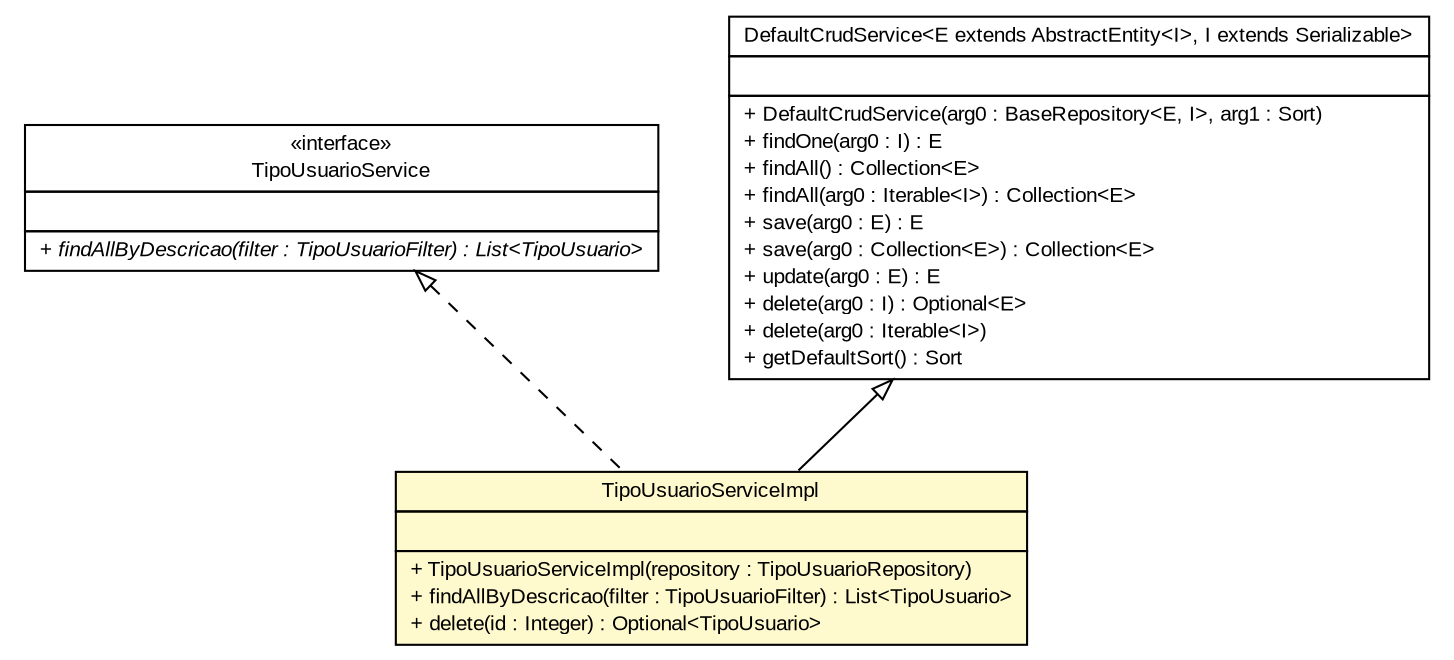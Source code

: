#!/usr/local/bin/dot
#
# Class diagram 
# Generated by UMLGraph version R5_6 (http://www.umlgraph.org/)
#

digraph G {
	edge [fontname="arial",fontsize=10,labelfontname="arial",labelfontsize=10];
	node [fontname="arial",fontsize=10,shape=plaintext];
	nodesep=0.25;
	ranksep=0.5;
	// br.gov.to.sefaz.seg.business.gestao.service.TipoUsuarioService
	c14388 [label=<<table title="br.gov.to.sefaz.seg.business.gestao.service.TipoUsuarioService" border="0" cellborder="1" cellspacing="0" cellpadding="2" port="p" href="../TipoUsuarioService.html">
		<tr><td><table border="0" cellspacing="0" cellpadding="1">
<tr><td align="center" balign="center"> &#171;interface&#187; </td></tr>
<tr><td align="center" balign="center"> TipoUsuarioService </td></tr>
		</table></td></tr>
		<tr><td><table border="0" cellspacing="0" cellpadding="1">
<tr><td align="left" balign="left">  </td></tr>
		</table></td></tr>
		<tr><td><table border="0" cellspacing="0" cellpadding="1">
<tr><td align="left" balign="left"><font face="arial italic" point-size="10.0"> + findAllByDescricao(filter : TipoUsuarioFilter) : List&lt;TipoUsuario&gt; </font></td></tr>
		</table></td></tr>
		</table>>, URL="../TipoUsuarioService.html", fontname="arial", fontcolor="black", fontsize=10.0];
	// br.gov.to.sefaz.seg.business.gestao.service.impl.TipoUsuarioServiceImpl
	c14399 [label=<<table title="br.gov.to.sefaz.seg.business.gestao.service.impl.TipoUsuarioServiceImpl" border="0" cellborder="1" cellspacing="0" cellpadding="2" port="p" bgcolor="lemonChiffon" href="./TipoUsuarioServiceImpl.html">
		<tr><td><table border="0" cellspacing="0" cellpadding="1">
<tr><td align="center" balign="center"> TipoUsuarioServiceImpl </td></tr>
		</table></td></tr>
		<tr><td><table border="0" cellspacing="0" cellpadding="1">
<tr><td align="left" balign="left">  </td></tr>
		</table></td></tr>
		<tr><td><table border="0" cellspacing="0" cellpadding="1">
<tr><td align="left" balign="left"> + TipoUsuarioServiceImpl(repository : TipoUsuarioRepository) </td></tr>
<tr><td align="left" balign="left"> + findAllByDescricao(filter : TipoUsuarioFilter) : List&lt;TipoUsuario&gt; </td></tr>
<tr><td align="left" balign="left"> + delete(id : Integer) : Optional&lt;TipoUsuario&gt; </td></tr>
		</table></td></tr>
		</table>>, URL="./TipoUsuarioServiceImpl.html", fontname="arial", fontcolor="black", fontsize=10.0];
	//br.gov.to.sefaz.seg.business.gestao.service.impl.TipoUsuarioServiceImpl extends br.gov.to.sefaz.business.service.impl.DefaultCrudService<br.gov.to.sefaz.seg.persistence.entity.TipoUsuario, java.lang.Integer>
	c14474:p -> c14399:p [dir=back,arrowtail=empty];
	//br.gov.to.sefaz.seg.business.gestao.service.impl.TipoUsuarioServiceImpl implements br.gov.to.sefaz.seg.business.gestao.service.TipoUsuarioService
	c14388:p -> c14399:p [dir=back,arrowtail=empty,style=dashed];
	// br.gov.to.sefaz.business.service.impl.DefaultCrudService<E extends br.gov.to.sefaz.persistence.entity.AbstractEntity<I>, I extends java.io.Serializable>
	c14474 [label=<<table title="br.gov.to.sefaz.business.service.impl.DefaultCrudService" border="0" cellborder="1" cellspacing="0" cellpadding="2" port="p" href="http://java.sun.com/j2se/1.4.2/docs/api/br/gov/to/sefaz/business/service/impl/DefaultCrudService.html">
		<tr><td><table border="0" cellspacing="0" cellpadding="1">
<tr><td align="center" balign="center"> DefaultCrudService&lt;E extends AbstractEntity&lt;I&gt;, I extends Serializable&gt; </td></tr>
		</table></td></tr>
		<tr><td><table border="0" cellspacing="0" cellpadding="1">
<tr><td align="left" balign="left">  </td></tr>
		</table></td></tr>
		<tr><td><table border="0" cellspacing="0" cellpadding="1">
<tr><td align="left" balign="left"> + DefaultCrudService(arg0 : BaseRepository&lt;E, I&gt;, arg1 : Sort) </td></tr>
<tr><td align="left" balign="left"> + findOne(arg0 : I) : E </td></tr>
<tr><td align="left" balign="left"> + findAll() : Collection&lt;E&gt; </td></tr>
<tr><td align="left" balign="left"> + findAll(arg0 : Iterable&lt;I&gt;) : Collection&lt;E&gt; </td></tr>
<tr><td align="left" balign="left"> + save(arg0 : E) : E </td></tr>
<tr><td align="left" balign="left"> + save(arg0 : Collection&lt;E&gt;) : Collection&lt;E&gt; </td></tr>
<tr><td align="left" balign="left"> + update(arg0 : E) : E </td></tr>
<tr><td align="left" balign="left"> + delete(arg0 : I) : Optional&lt;E&gt; </td></tr>
<tr><td align="left" balign="left"> + delete(arg0 : Iterable&lt;I&gt;) </td></tr>
<tr><td align="left" balign="left"> + getDefaultSort() : Sort </td></tr>
		</table></td></tr>
		</table>>, URL="http://java.sun.com/j2se/1.4.2/docs/api/br/gov/to/sefaz/business/service/impl/DefaultCrudService.html", fontname="arial", fontcolor="black", fontsize=10.0];
}


